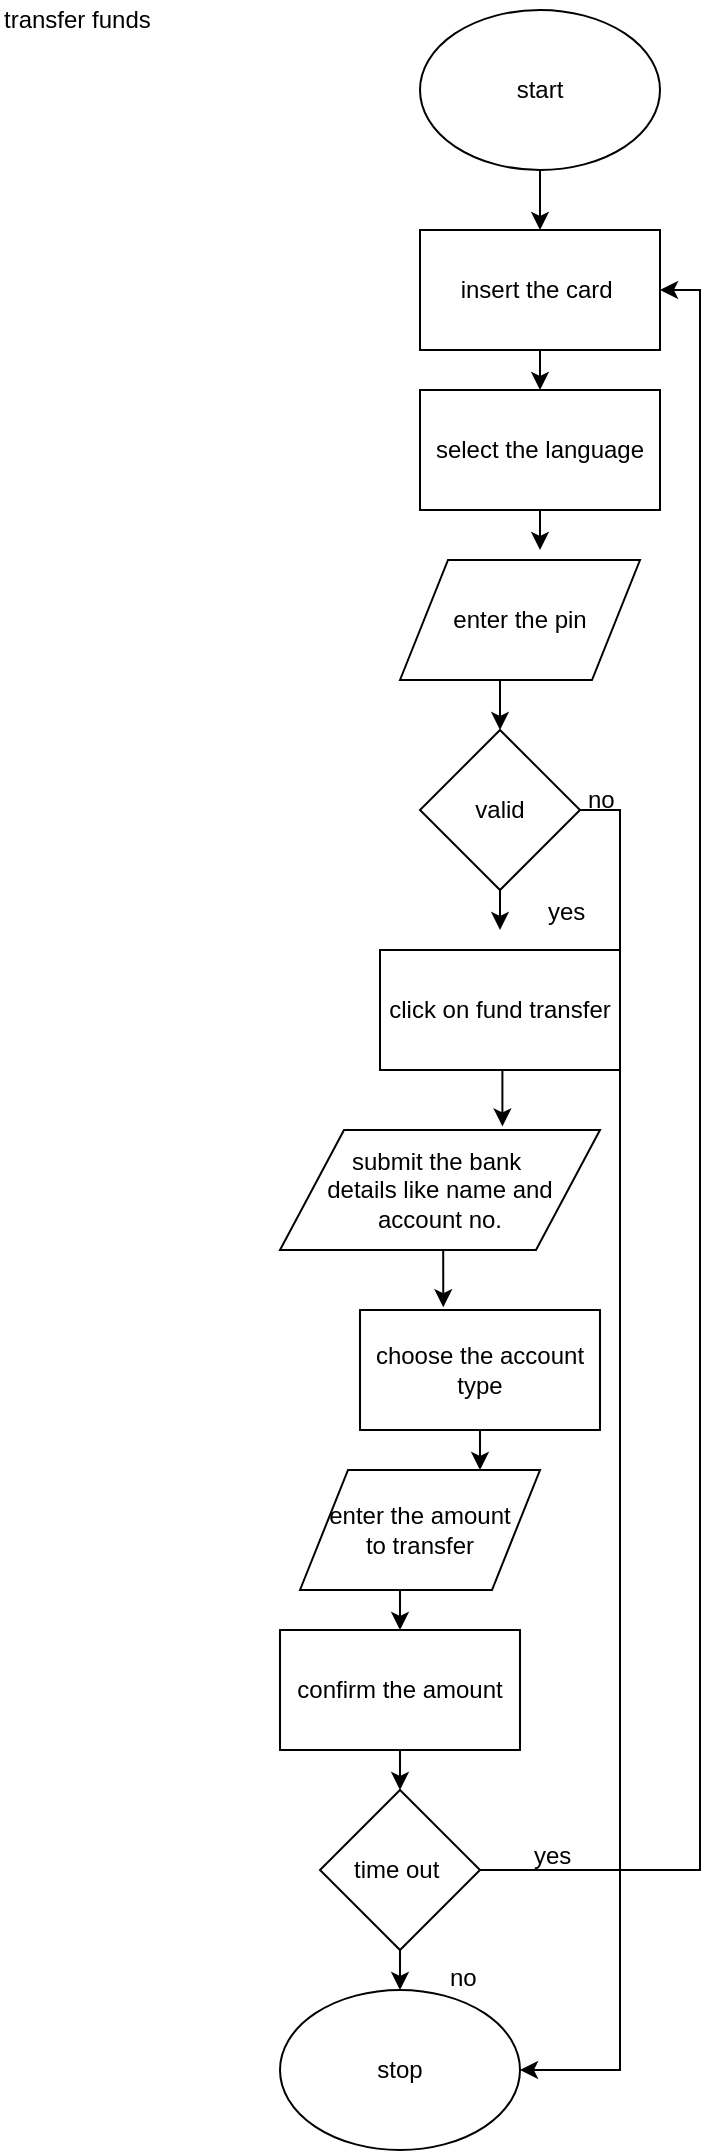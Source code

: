 <mxfile version="12.1.3" type="device" pages="1"><diagram id="LrFnzgP0koabjUg2qf1r" name="Page-1"><mxGraphModel dx="1024" dy="530" grid="1" gridSize="10" guides="1" tooltips="1" connect="1" arrows="1" fold="1" page="1" pageScale="1" pageWidth="827" pageHeight="1169" math="0" shadow="0"><root><mxCell id="0"/><mxCell id="1" parent="0"/><mxCell id="NeD0mXOSAbANHQznvFF8-6" style="edgeStyle=orthogonalEdgeStyle;rounded=0;orthogonalLoop=1;jettySize=auto;html=1;exitX=0.5;exitY=1;exitDx=0;exitDy=0;entryX=0.5;entryY=0;entryDx=0;entryDy=0;" edge="1" parent="1" source="NeD0mXOSAbANHQznvFF8-1" target="NeD0mXOSAbANHQznvFF8-2"><mxGeometry relative="1" as="geometry"/></mxCell><mxCell id="NeD0mXOSAbANHQznvFF8-1" value="start" style="ellipse;whiteSpace=wrap;html=1;" vertex="1" parent="1"><mxGeometry x="340" y="30" width="120" height="80" as="geometry"/></mxCell><mxCell id="NeD0mXOSAbANHQznvFF8-7" style="edgeStyle=orthogonalEdgeStyle;rounded=0;orthogonalLoop=1;jettySize=auto;html=1;exitX=0.5;exitY=1;exitDx=0;exitDy=0;entryX=0.5;entryY=0;entryDx=0;entryDy=0;" edge="1" parent="1" source="NeD0mXOSAbANHQznvFF8-2" target="NeD0mXOSAbANHQznvFF8-3"><mxGeometry relative="1" as="geometry"/></mxCell><mxCell id="NeD0mXOSAbANHQznvFF8-2" value="insert the card&amp;nbsp;" style="rounded=0;whiteSpace=wrap;html=1;" vertex="1" parent="1"><mxGeometry x="340" y="140" width="120" height="60" as="geometry"/></mxCell><mxCell id="NeD0mXOSAbANHQznvFF8-8" style="edgeStyle=orthogonalEdgeStyle;rounded=0;orthogonalLoop=1;jettySize=auto;html=1;exitX=0.5;exitY=1;exitDx=0;exitDy=0;entryX=0.5;entryY=0;entryDx=0;entryDy=0;" edge="1" parent="1" source="NeD0mXOSAbANHQznvFF8-3"><mxGeometry relative="1" as="geometry"><mxPoint x="400" y="300" as="targetPoint"/></mxGeometry></mxCell><mxCell id="NeD0mXOSAbANHQznvFF8-3" value="select the language" style="rounded=0;whiteSpace=wrap;html=1;" vertex="1" parent="1"><mxGeometry x="340" y="220" width="120" height="60" as="geometry"/></mxCell><mxCell id="NeD0mXOSAbANHQznvFF8-9" style="edgeStyle=orthogonalEdgeStyle;rounded=0;orthogonalLoop=1;jettySize=auto;html=1;exitX=0.25;exitY=1;exitDx=0;exitDy=0;entryX=0.5;entryY=0;entryDx=0;entryDy=0;" edge="1" parent="1" target="NeD0mXOSAbANHQznvFF8-5"><mxGeometry relative="1" as="geometry"><mxPoint x="370" y="360" as="sourcePoint"/></mxGeometry></mxCell><mxCell id="NeD0mXOSAbANHQznvFF8-29" style="edgeStyle=orthogonalEdgeStyle;rounded=0;orthogonalLoop=1;jettySize=auto;html=1;exitX=0.5;exitY=1;exitDx=0;exitDy=0;" edge="1" parent="1" source="NeD0mXOSAbANHQznvFF8-5"><mxGeometry relative="1" as="geometry"><mxPoint x="380" y="490" as="targetPoint"/></mxGeometry></mxCell><mxCell id="NeD0mXOSAbANHQznvFF8-31" style="edgeStyle=orthogonalEdgeStyle;rounded=0;orthogonalLoop=1;jettySize=auto;html=1;exitX=1;exitY=0.5;exitDx=0;exitDy=0;entryX=1;entryY=0.5;entryDx=0;entryDy=0;" edge="1" parent="1" source="NeD0mXOSAbANHQznvFF8-5" target="NeD0mXOSAbANHQznvFF8-21"><mxGeometry relative="1" as="geometry"/></mxCell><mxCell id="NeD0mXOSAbANHQznvFF8-5" value="valid" style="rhombus;whiteSpace=wrap;html=1;" vertex="1" parent="1"><mxGeometry x="340" y="390" width="80" height="80" as="geometry"/></mxCell><mxCell id="NeD0mXOSAbANHQznvFF8-10" value="enter the pin" style="shape=parallelogram;perimeter=parallelogramPerimeter;whiteSpace=wrap;html=1;" vertex="1" parent="1"><mxGeometry x="330" y="305" width="120" height="60" as="geometry"/></mxCell><mxCell id="NeD0mXOSAbANHQznvFF8-28" style="edgeStyle=orthogonalEdgeStyle;rounded=0;orthogonalLoop=1;jettySize=auto;html=1;exitX=0.5;exitY=1;exitDx=0;exitDy=0;entryX=0.695;entryY=-0.03;entryDx=0;entryDy=0;entryPerimeter=0;" edge="1" parent="1" source="NeD0mXOSAbANHQznvFF8-11" target="NeD0mXOSAbANHQznvFF8-12"><mxGeometry relative="1" as="geometry"/></mxCell><mxCell id="NeD0mXOSAbANHQznvFF8-11" value="click on fund transfer" style="rounded=0;whiteSpace=wrap;html=1;" vertex="1" parent="1"><mxGeometry x="320" y="500" width="120" height="60" as="geometry"/></mxCell><mxCell id="NeD0mXOSAbANHQznvFF8-27" style="edgeStyle=orthogonalEdgeStyle;rounded=0;orthogonalLoop=1;jettySize=auto;html=1;exitX=0.5;exitY=1;exitDx=0;exitDy=0;entryX=0.347;entryY=-0.023;entryDx=0;entryDy=0;entryPerimeter=0;" edge="1" parent="1" source="NeD0mXOSAbANHQznvFF8-12" target="NeD0mXOSAbANHQznvFF8-13"><mxGeometry relative="1" as="geometry"/></mxCell><mxCell id="NeD0mXOSAbANHQznvFF8-12" value="submit the bank&amp;nbsp;&lt;br&gt;details like name and account no." style="shape=parallelogram;perimeter=parallelogramPerimeter;whiteSpace=wrap;html=1;" vertex="1" parent="1"><mxGeometry x="270" y="590" width="160" height="60" as="geometry"/></mxCell><mxCell id="NeD0mXOSAbANHQznvFF8-26" style="edgeStyle=orthogonalEdgeStyle;rounded=0;orthogonalLoop=1;jettySize=auto;html=1;exitX=0.5;exitY=1;exitDx=0;exitDy=0;entryX=0.75;entryY=0;entryDx=0;entryDy=0;" edge="1" parent="1" source="NeD0mXOSAbANHQznvFF8-13" target="NeD0mXOSAbANHQznvFF8-14"><mxGeometry relative="1" as="geometry"/></mxCell><mxCell id="NeD0mXOSAbANHQznvFF8-13" value="choose the account type" style="rounded=0;whiteSpace=wrap;html=1;" vertex="1" parent="1"><mxGeometry x="310" y="680" width="120" height="60" as="geometry"/></mxCell><mxCell id="NeD0mXOSAbANHQznvFF8-25" style="edgeStyle=orthogonalEdgeStyle;rounded=0;orthogonalLoop=1;jettySize=auto;html=1;exitX=0.5;exitY=1;exitDx=0;exitDy=0;entryX=0.5;entryY=0;entryDx=0;entryDy=0;" edge="1" parent="1" source="NeD0mXOSAbANHQznvFF8-14" target="NeD0mXOSAbANHQznvFF8-15"><mxGeometry relative="1" as="geometry"/></mxCell><mxCell id="NeD0mXOSAbANHQznvFF8-14" value="enter the amount&lt;br&gt;to transfer" style="shape=parallelogram;perimeter=parallelogramPerimeter;whiteSpace=wrap;html=1;" vertex="1" parent="1"><mxGeometry x="280" y="760" width="120" height="60" as="geometry"/></mxCell><mxCell id="NeD0mXOSAbANHQznvFF8-24" style="edgeStyle=orthogonalEdgeStyle;rounded=0;orthogonalLoop=1;jettySize=auto;html=1;exitX=0.5;exitY=1;exitDx=0;exitDy=0;entryX=0.5;entryY=0;entryDx=0;entryDy=0;" edge="1" parent="1" source="NeD0mXOSAbANHQznvFF8-15" target="NeD0mXOSAbANHQznvFF8-16"><mxGeometry relative="1" as="geometry"/></mxCell><mxCell id="NeD0mXOSAbANHQznvFF8-15" value="confirm the amount" style="rounded=0;whiteSpace=wrap;html=1;" vertex="1" parent="1"><mxGeometry x="270" y="840" width="120" height="60" as="geometry"/></mxCell><mxCell id="NeD0mXOSAbANHQznvFF8-19" style="edgeStyle=orthogonalEdgeStyle;rounded=0;orthogonalLoop=1;jettySize=auto;html=1;exitX=1;exitY=0.5;exitDx=0;exitDy=0;entryX=1;entryY=0.5;entryDx=0;entryDy=0;" edge="1" parent="1" source="NeD0mXOSAbANHQznvFF8-16" target="NeD0mXOSAbANHQznvFF8-2"><mxGeometry relative="1" as="geometry"/></mxCell><mxCell id="NeD0mXOSAbANHQznvFF8-22" style="edgeStyle=orthogonalEdgeStyle;rounded=0;orthogonalLoop=1;jettySize=auto;html=1;exitX=0.5;exitY=1;exitDx=0;exitDy=0;entryX=0.5;entryY=0;entryDx=0;entryDy=0;" edge="1" parent="1" source="NeD0mXOSAbANHQznvFF8-16" target="NeD0mXOSAbANHQznvFF8-21"><mxGeometry relative="1" as="geometry"/></mxCell><mxCell id="NeD0mXOSAbANHQznvFF8-16" value="time out&amp;nbsp;" style="rhombus;whiteSpace=wrap;html=1;" vertex="1" parent="1"><mxGeometry x="290" y="920" width="80" height="80" as="geometry"/></mxCell><mxCell id="NeD0mXOSAbANHQznvFF8-20" value="yes" style="text;html=1;resizable=0;points=[];autosize=1;align=left;verticalAlign=top;spacingTop=-4;" vertex="1" parent="1"><mxGeometry x="395" y="943" width="30" height="20" as="geometry"/></mxCell><mxCell id="NeD0mXOSAbANHQznvFF8-21" value="stop" style="ellipse;whiteSpace=wrap;html=1;" vertex="1" parent="1"><mxGeometry x="270" y="1020" width="120" height="80" as="geometry"/></mxCell><mxCell id="NeD0mXOSAbANHQznvFF8-23" value="no" style="text;html=1;resizable=0;points=[];autosize=1;align=left;verticalAlign=top;spacingTop=-4;" vertex="1" parent="1"><mxGeometry x="353" y="1004" width="30" height="20" as="geometry"/></mxCell><mxCell id="NeD0mXOSAbANHQznvFF8-30" value="yes" style="text;html=1;resizable=0;points=[];autosize=1;align=left;verticalAlign=top;spacingTop=-4;" vertex="1" parent="1"><mxGeometry x="402" y="471" width="30" height="20" as="geometry"/></mxCell><mxCell id="NeD0mXOSAbANHQznvFF8-32" value="no" style="text;html=1;resizable=0;points=[];autosize=1;align=left;verticalAlign=top;spacingTop=-4;" vertex="1" parent="1"><mxGeometry x="422" y="415" width="30" height="20" as="geometry"/></mxCell><mxCell id="NeD0mXOSAbANHQznvFF8-33" value="transfer funds" style="text;html=1;resizable=0;points=[];autosize=1;align=left;verticalAlign=top;spacingTop=-4;" vertex="1" parent="1"><mxGeometry x="130" y="25" width="90" height="20" as="geometry"/></mxCell></root></mxGraphModel></diagram></mxfile>